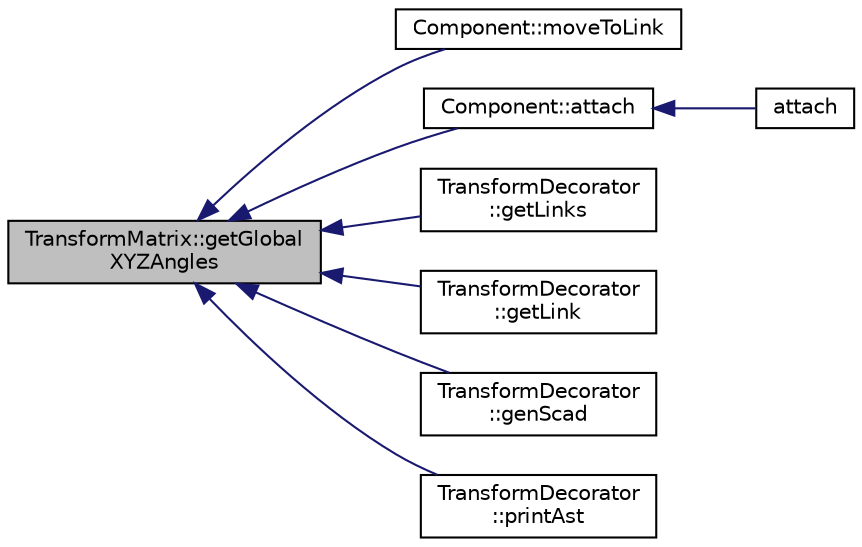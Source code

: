 digraph "TransformMatrix::getGlobalXYZAngles"
{
  edge [fontname="Helvetica",fontsize="10",labelfontname="Helvetica",labelfontsize="10"];
  node [fontname="Helvetica",fontsize="10",shape=record];
  rankdir="LR";
  Node1 [label="TransformMatrix::getGlobal\lXYZAngles",height=0.2,width=0.4,color="black", fillcolor="grey75", style="filled" fontcolor="black"];
  Node1 -> Node2 [dir="back",color="midnightblue",fontsize="10",style="solid",fontname="Helvetica"];
  Node2 [label="Component::moveToLink",height=0.2,width=0.4,color="black", fillcolor="white", style="filled",URL="$classComponent.html#a90358faa491581771a2677e8cdc00bfd",tooltip="Move To Link Function This method rotates and translates the component in order to place it at a link..."];
  Node1 -> Node3 [dir="back",color="midnightblue",fontsize="10",style="solid",fontname="Helvetica"];
  Node3 [label="Component::attach",height=0.2,width=0.4,color="black", fillcolor="white", style="filled",URL="$classComponent.html#a229e816c0585cc4452b0200e0e842d1c",tooltip="Attaches two components This method attaches attachment component to the componet, making the links fit together."];
  Node3 -> Node4 [dir="back",color="midnightblue",fontsize="10",style="solid",fontname="Helvetica"];
  Node4 [label="attach",height=0.2,width=0.4,color="black", fillcolor="white", style="filled",URL="$globalfunctions_8h.html#a09e34955be2ae478ecf8ee52ce4cc741",tooltip="Attaches two components This method attaches attachment component to base componet, making the links fit together."];
  Node1 -> Node5 [dir="back",color="midnightblue",fontsize="10",style="solid",fontname="Helvetica"];
  Node5 [label="TransformDecorator\l::getLinks",height=0.2,width=0.4,color="black", fillcolor="white", style="filled",URL="$classTransformDecorator.html#a5ecdeb6ea7f0a75928fcd5260378c6d8"];
  Node1 -> Node6 [dir="back",color="midnightblue",fontsize="10",style="solid",fontname="Helvetica"];
  Node6 [label="TransformDecorator\l::getLink",height=0.2,width=0.4,color="black", fillcolor="white", style="filled",URL="$classTransformDecorator.html#a2ef0f71beae424dd67ebbeb378015ee8"];
  Node1 -> Node7 [dir="back",color="midnightblue",fontsize="10",style="solid",fontname="Helvetica"];
  Node7 [label="TransformDecorator\l::genScad",height=0.2,width=0.4,color="black", fillcolor="white", style="filled",URL="$classTransformDecorator.html#a9866184fd42f691550367e580e7f2fde",tooltip="Generate SCAD output for this object."];
  Node1 -> Node8 [dir="back",color="midnightblue",fontsize="10",style="solid",fontname="Helvetica"];
  Node8 [label="TransformDecorator\l::printAst",height=0.2,width=0.4,color="black", fillcolor="white", style="filled",URL="$classTransformDecorator.html#a45dd85b8684ad8a1bfa3a3b67c6e20ec",tooltip="Generate AST output for this object."];
}
